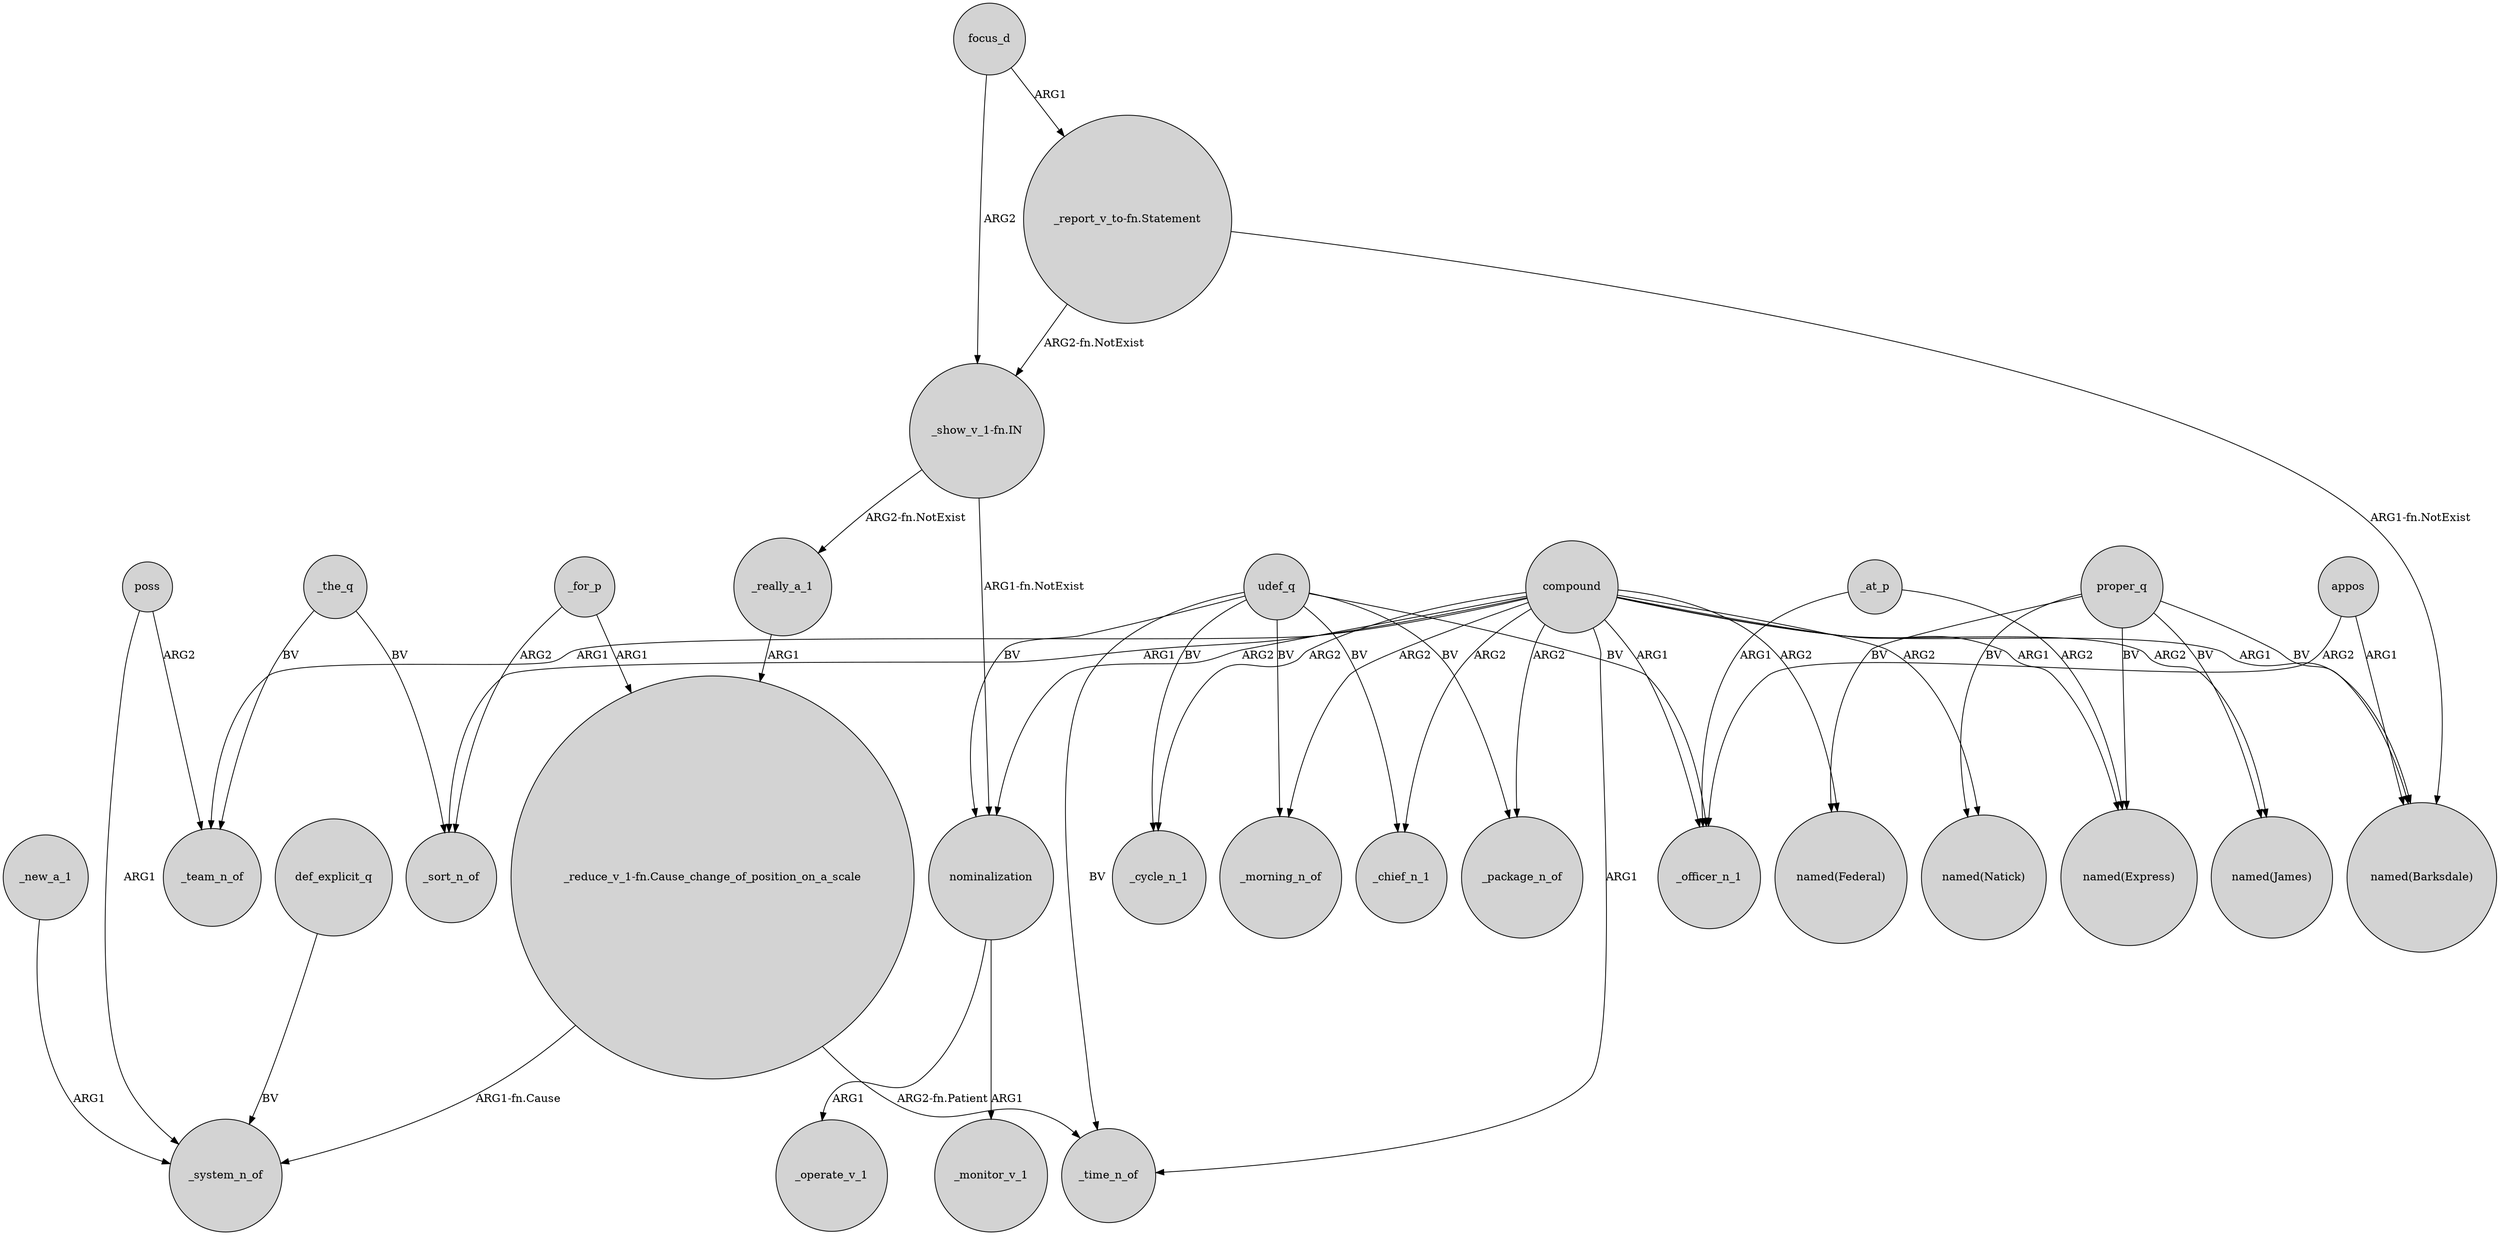 digraph {
	node [shape=circle style=filled]
	"_reduce_v_1-fn.Cause_change_of_position_on_a_scale" -> _time_n_of [label="ARG2-fn.Patient"]
	focus_d -> "_report_v_to-fn.Statement" [label=ARG1]
	compound -> _team_n_of [label=ARG1]
	nominalization -> _operate_v_1 [label=ARG1]
	compound -> _time_n_of [label=ARG1]
	_for_p -> _sort_n_of [label=ARG2]
	compound -> _morning_n_of [label=ARG2]
	_the_q -> _sort_n_of [label=BV]
	_really_a_1 -> "_reduce_v_1-fn.Cause_change_of_position_on_a_scale" [label=ARG1]
	compound -> _cycle_n_1 [label=ARG2]
	proper_q -> "named(Express)" [label=BV]
	compound -> "named(James)" [label=ARG2]
	udef_q -> _cycle_n_1 [label=BV]
	poss -> _system_n_of [label=ARG1]
	def_explicit_q -> _system_n_of [label=BV]
	compound -> "named(Express)" [label=ARG1]
	compound -> nominalization [label=ARG2]
	_for_p -> "_reduce_v_1-fn.Cause_change_of_position_on_a_scale" [label=ARG1]
	proper_q -> "named(Barksdale)" [label=BV]
	"_show_v_1-fn.IN" -> _really_a_1 [label="ARG2-fn.NotExist"]
	"_show_v_1-fn.IN" -> nominalization [label="ARG1-fn.NotExist"]
	compound -> "named(Natick)" [label=ARG2]
	_at_p -> "named(Express)" [label=ARG2]
	"_reduce_v_1-fn.Cause_change_of_position_on_a_scale" -> _system_n_of [label="ARG1-fn.Cause"]
	compound -> _chief_n_1 [label=ARG2]
	compound -> _officer_n_1 [label=ARG1]
	_new_a_1 -> _system_n_of [label=ARG1]
	udef_q -> _package_n_of [label=BV]
	appos -> _officer_n_1 [label=ARG2]
	udef_q -> _chief_n_1 [label=BV]
	udef_q -> _time_n_of [label=BV]
	udef_q -> _officer_n_1 [label=BV]
	proper_q -> "named(James)" [label=BV]
	poss -> _team_n_of [label=ARG2]
	udef_q -> nominalization [label=BV]
	proper_q -> "named(Federal)" [label=BV]
	"_report_v_to-fn.Statement" -> "_show_v_1-fn.IN" [label="ARG2-fn.NotExist"]
	focus_d -> "_show_v_1-fn.IN" [label=ARG2]
	compound -> "named(Barksdale)" [label=ARG1]
	_the_q -> _team_n_of [label=BV]
	proper_q -> "named(Natick)" [label=BV]
	appos -> "named(Barksdale)" [label=ARG1]
	compound -> _package_n_of [label=ARG2]
	_at_p -> _officer_n_1 [label=ARG1]
	compound -> "named(Federal)" [label=ARG2]
	nominalization -> _monitor_v_1 [label=ARG1]
	"_report_v_to-fn.Statement" -> "named(Barksdale)" [label="ARG1-fn.NotExist"]
	udef_q -> _morning_n_of [label=BV]
	compound -> _sort_n_of [label=ARG1]
}
